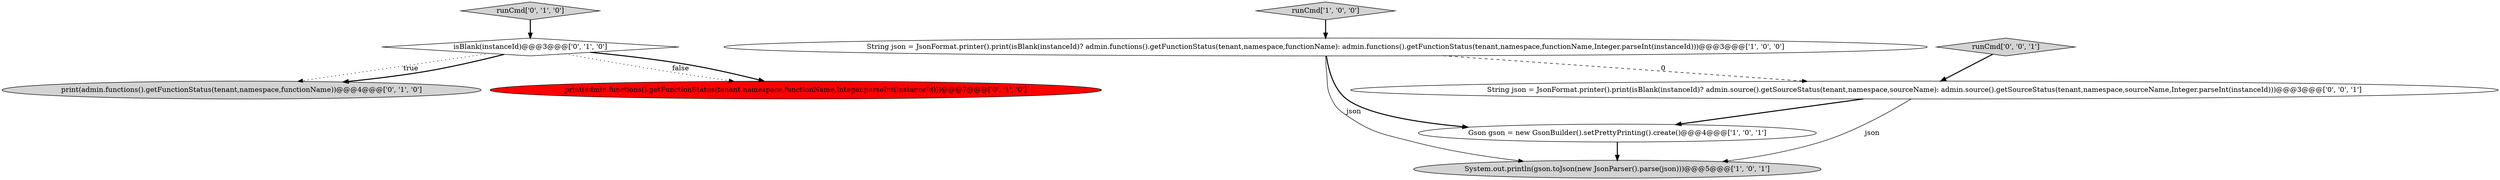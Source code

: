 digraph {
6 [style = filled, label = "print(admin.functions().getFunctionStatus(tenant,namespace,functionName))@@@4@@@['0', '1', '0']", fillcolor = lightgray, shape = ellipse image = "AAA0AAABBB2BBB"];
9 [style = filled, label = "String json = JsonFormat.printer().print(isBlank(instanceId)? admin.source().getSourceStatus(tenant,namespace,sourceName): admin.source().getSourceStatus(tenant,namespace,sourceName,Integer.parseInt(instanceId)))@@@3@@@['0', '0', '1']", fillcolor = white, shape = ellipse image = "AAA0AAABBB3BBB"];
1 [style = filled, label = "String json = JsonFormat.printer().print(isBlank(instanceId)? admin.functions().getFunctionStatus(tenant,namespace,functionName): admin.functions().getFunctionStatus(tenant,namespace,functionName,Integer.parseInt(instanceId)))@@@3@@@['1', '0', '0']", fillcolor = white, shape = ellipse image = "AAA0AAABBB1BBB"];
0 [style = filled, label = "System.out.println(gson.toJson(new JsonParser().parse(json)))@@@5@@@['1', '0', '1']", fillcolor = lightgray, shape = ellipse image = "AAA0AAABBB1BBB"];
4 [style = filled, label = "print(admin.functions().getFunctionStatus(tenant,namespace,functionName,Integer.parseInt(instanceId)))@@@7@@@['0', '1', '0']", fillcolor = red, shape = ellipse image = "AAA1AAABBB2BBB"];
2 [style = filled, label = "Gson gson = new GsonBuilder().setPrettyPrinting().create()@@@4@@@['1', '0', '1']", fillcolor = white, shape = ellipse image = "AAA0AAABBB1BBB"];
8 [style = filled, label = "runCmd['0', '0', '1']", fillcolor = lightgray, shape = diamond image = "AAA0AAABBB3BBB"];
5 [style = filled, label = "isBlank(instanceId)@@@3@@@['0', '1', '0']", fillcolor = white, shape = diamond image = "AAA0AAABBB2BBB"];
3 [style = filled, label = "runCmd['1', '0', '0']", fillcolor = lightgray, shape = diamond image = "AAA0AAABBB1BBB"];
7 [style = filled, label = "runCmd['0', '1', '0']", fillcolor = lightgray, shape = diamond image = "AAA0AAABBB2BBB"];
9->0 [style = solid, label="json"];
5->6 [style = dotted, label="true"];
1->9 [style = dashed, label="0"];
1->2 [style = bold, label=""];
2->0 [style = bold, label=""];
7->5 [style = bold, label=""];
5->4 [style = dotted, label="false"];
5->6 [style = bold, label=""];
3->1 [style = bold, label=""];
9->2 [style = bold, label=""];
5->4 [style = bold, label=""];
8->9 [style = bold, label=""];
1->0 [style = solid, label="json"];
}
